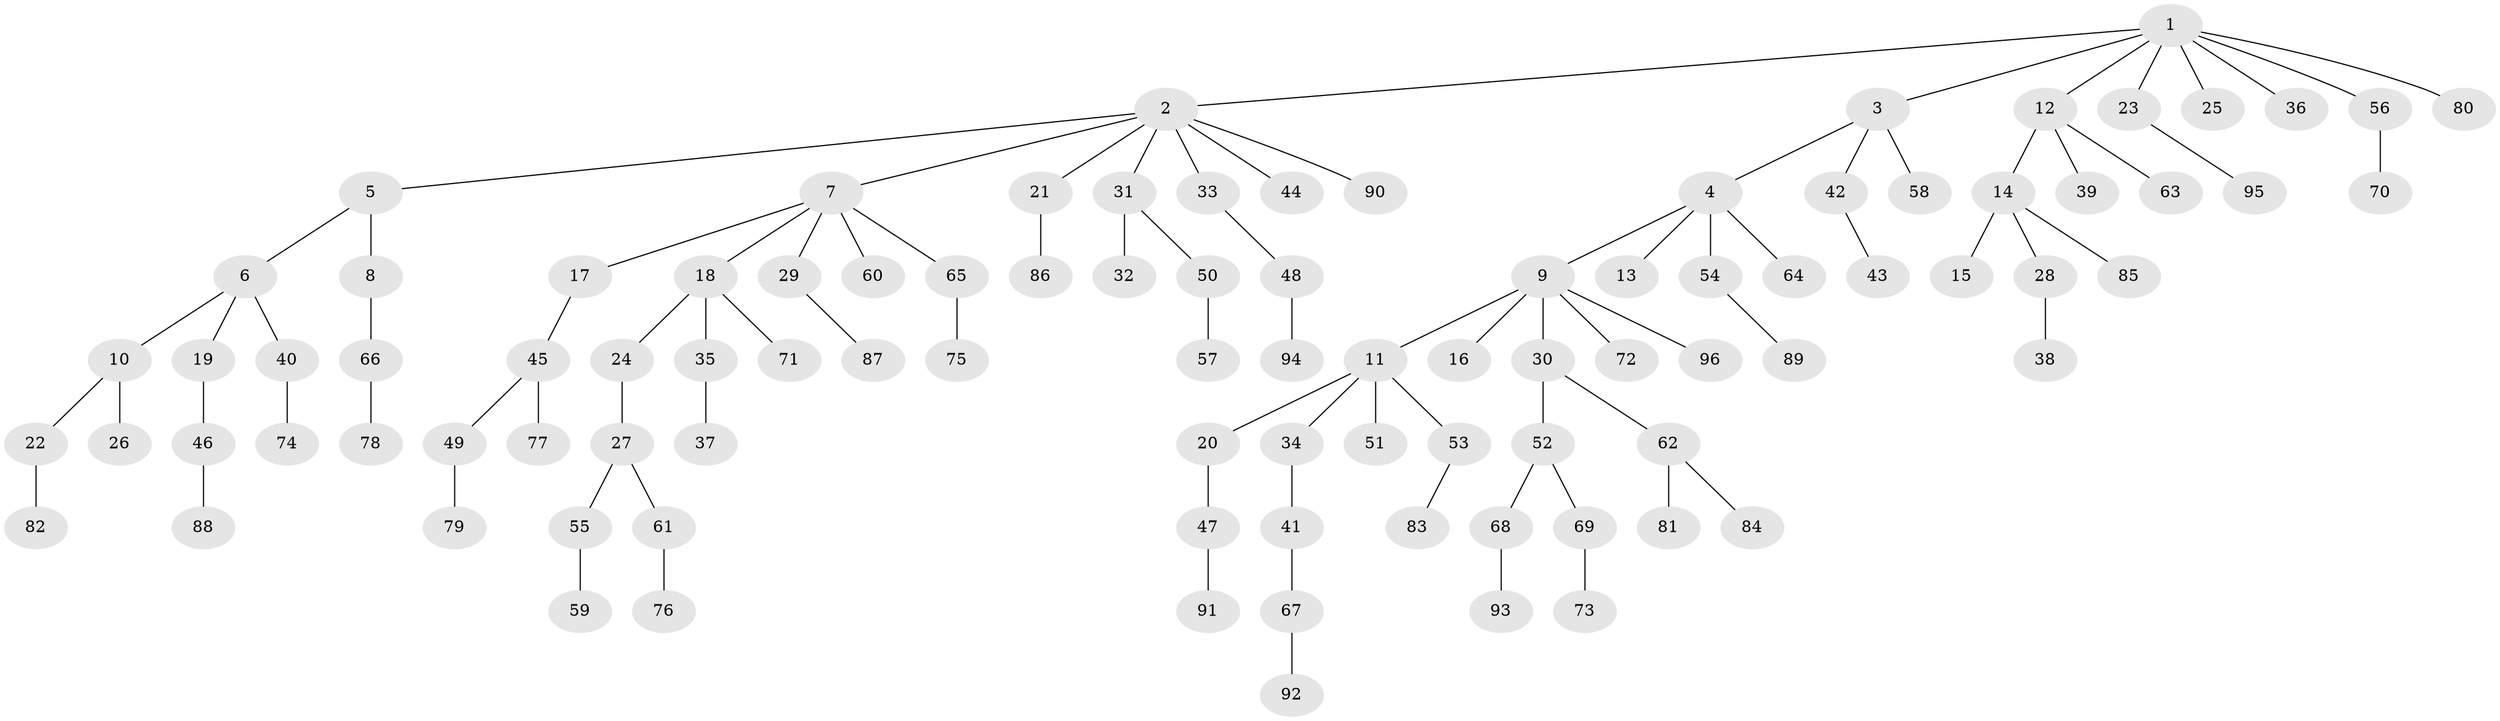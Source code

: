 // coarse degree distribution, {14: 0.02631578947368421, 3: 0.07894736842105263, 5: 0.02631578947368421, 4: 0.07894736842105263, 2: 0.10526315789473684, 1: 0.6842105263157895}
// Generated by graph-tools (version 1.1) at 2025/19/03/04/25 18:19:22]
// undirected, 96 vertices, 95 edges
graph export_dot {
graph [start="1"]
  node [color=gray90,style=filled];
  1;
  2;
  3;
  4;
  5;
  6;
  7;
  8;
  9;
  10;
  11;
  12;
  13;
  14;
  15;
  16;
  17;
  18;
  19;
  20;
  21;
  22;
  23;
  24;
  25;
  26;
  27;
  28;
  29;
  30;
  31;
  32;
  33;
  34;
  35;
  36;
  37;
  38;
  39;
  40;
  41;
  42;
  43;
  44;
  45;
  46;
  47;
  48;
  49;
  50;
  51;
  52;
  53;
  54;
  55;
  56;
  57;
  58;
  59;
  60;
  61;
  62;
  63;
  64;
  65;
  66;
  67;
  68;
  69;
  70;
  71;
  72;
  73;
  74;
  75;
  76;
  77;
  78;
  79;
  80;
  81;
  82;
  83;
  84;
  85;
  86;
  87;
  88;
  89;
  90;
  91;
  92;
  93;
  94;
  95;
  96;
  1 -- 2;
  1 -- 3;
  1 -- 12;
  1 -- 23;
  1 -- 25;
  1 -- 36;
  1 -- 56;
  1 -- 80;
  2 -- 5;
  2 -- 7;
  2 -- 21;
  2 -- 31;
  2 -- 33;
  2 -- 44;
  2 -- 90;
  3 -- 4;
  3 -- 42;
  3 -- 58;
  4 -- 9;
  4 -- 13;
  4 -- 54;
  4 -- 64;
  5 -- 6;
  5 -- 8;
  6 -- 10;
  6 -- 19;
  6 -- 40;
  7 -- 17;
  7 -- 18;
  7 -- 29;
  7 -- 60;
  7 -- 65;
  8 -- 66;
  9 -- 11;
  9 -- 16;
  9 -- 30;
  9 -- 72;
  9 -- 96;
  10 -- 22;
  10 -- 26;
  11 -- 20;
  11 -- 34;
  11 -- 51;
  11 -- 53;
  12 -- 14;
  12 -- 39;
  12 -- 63;
  14 -- 15;
  14 -- 28;
  14 -- 85;
  17 -- 45;
  18 -- 24;
  18 -- 35;
  18 -- 71;
  19 -- 46;
  20 -- 47;
  21 -- 86;
  22 -- 82;
  23 -- 95;
  24 -- 27;
  27 -- 55;
  27 -- 61;
  28 -- 38;
  29 -- 87;
  30 -- 52;
  30 -- 62;
  31 -- 32;
  31 -- 50;
  33 -- 48;
  34 -- 41;
  35 -- 37;
  40 -- 74;
  41 -- 67;
  42 -- 43;
  45 -- 49;
  45 -- 77;
  46 -- 88;
  47 -- 91;
  48 -- 94;
  49 -- 79;
  50 -- 57;
  52 -- 68;
  52 -- 69;
  53 -- 83;
  54 -- 89;
  55 -- 59;
  56 -- 70;
  61 -- 76;
  62 -- 81;
  62 -- 84;
  65 -- 75;
  66 -- 78;
  67 -- 92;
  68 -- 93;
  69 -- 73;
}
